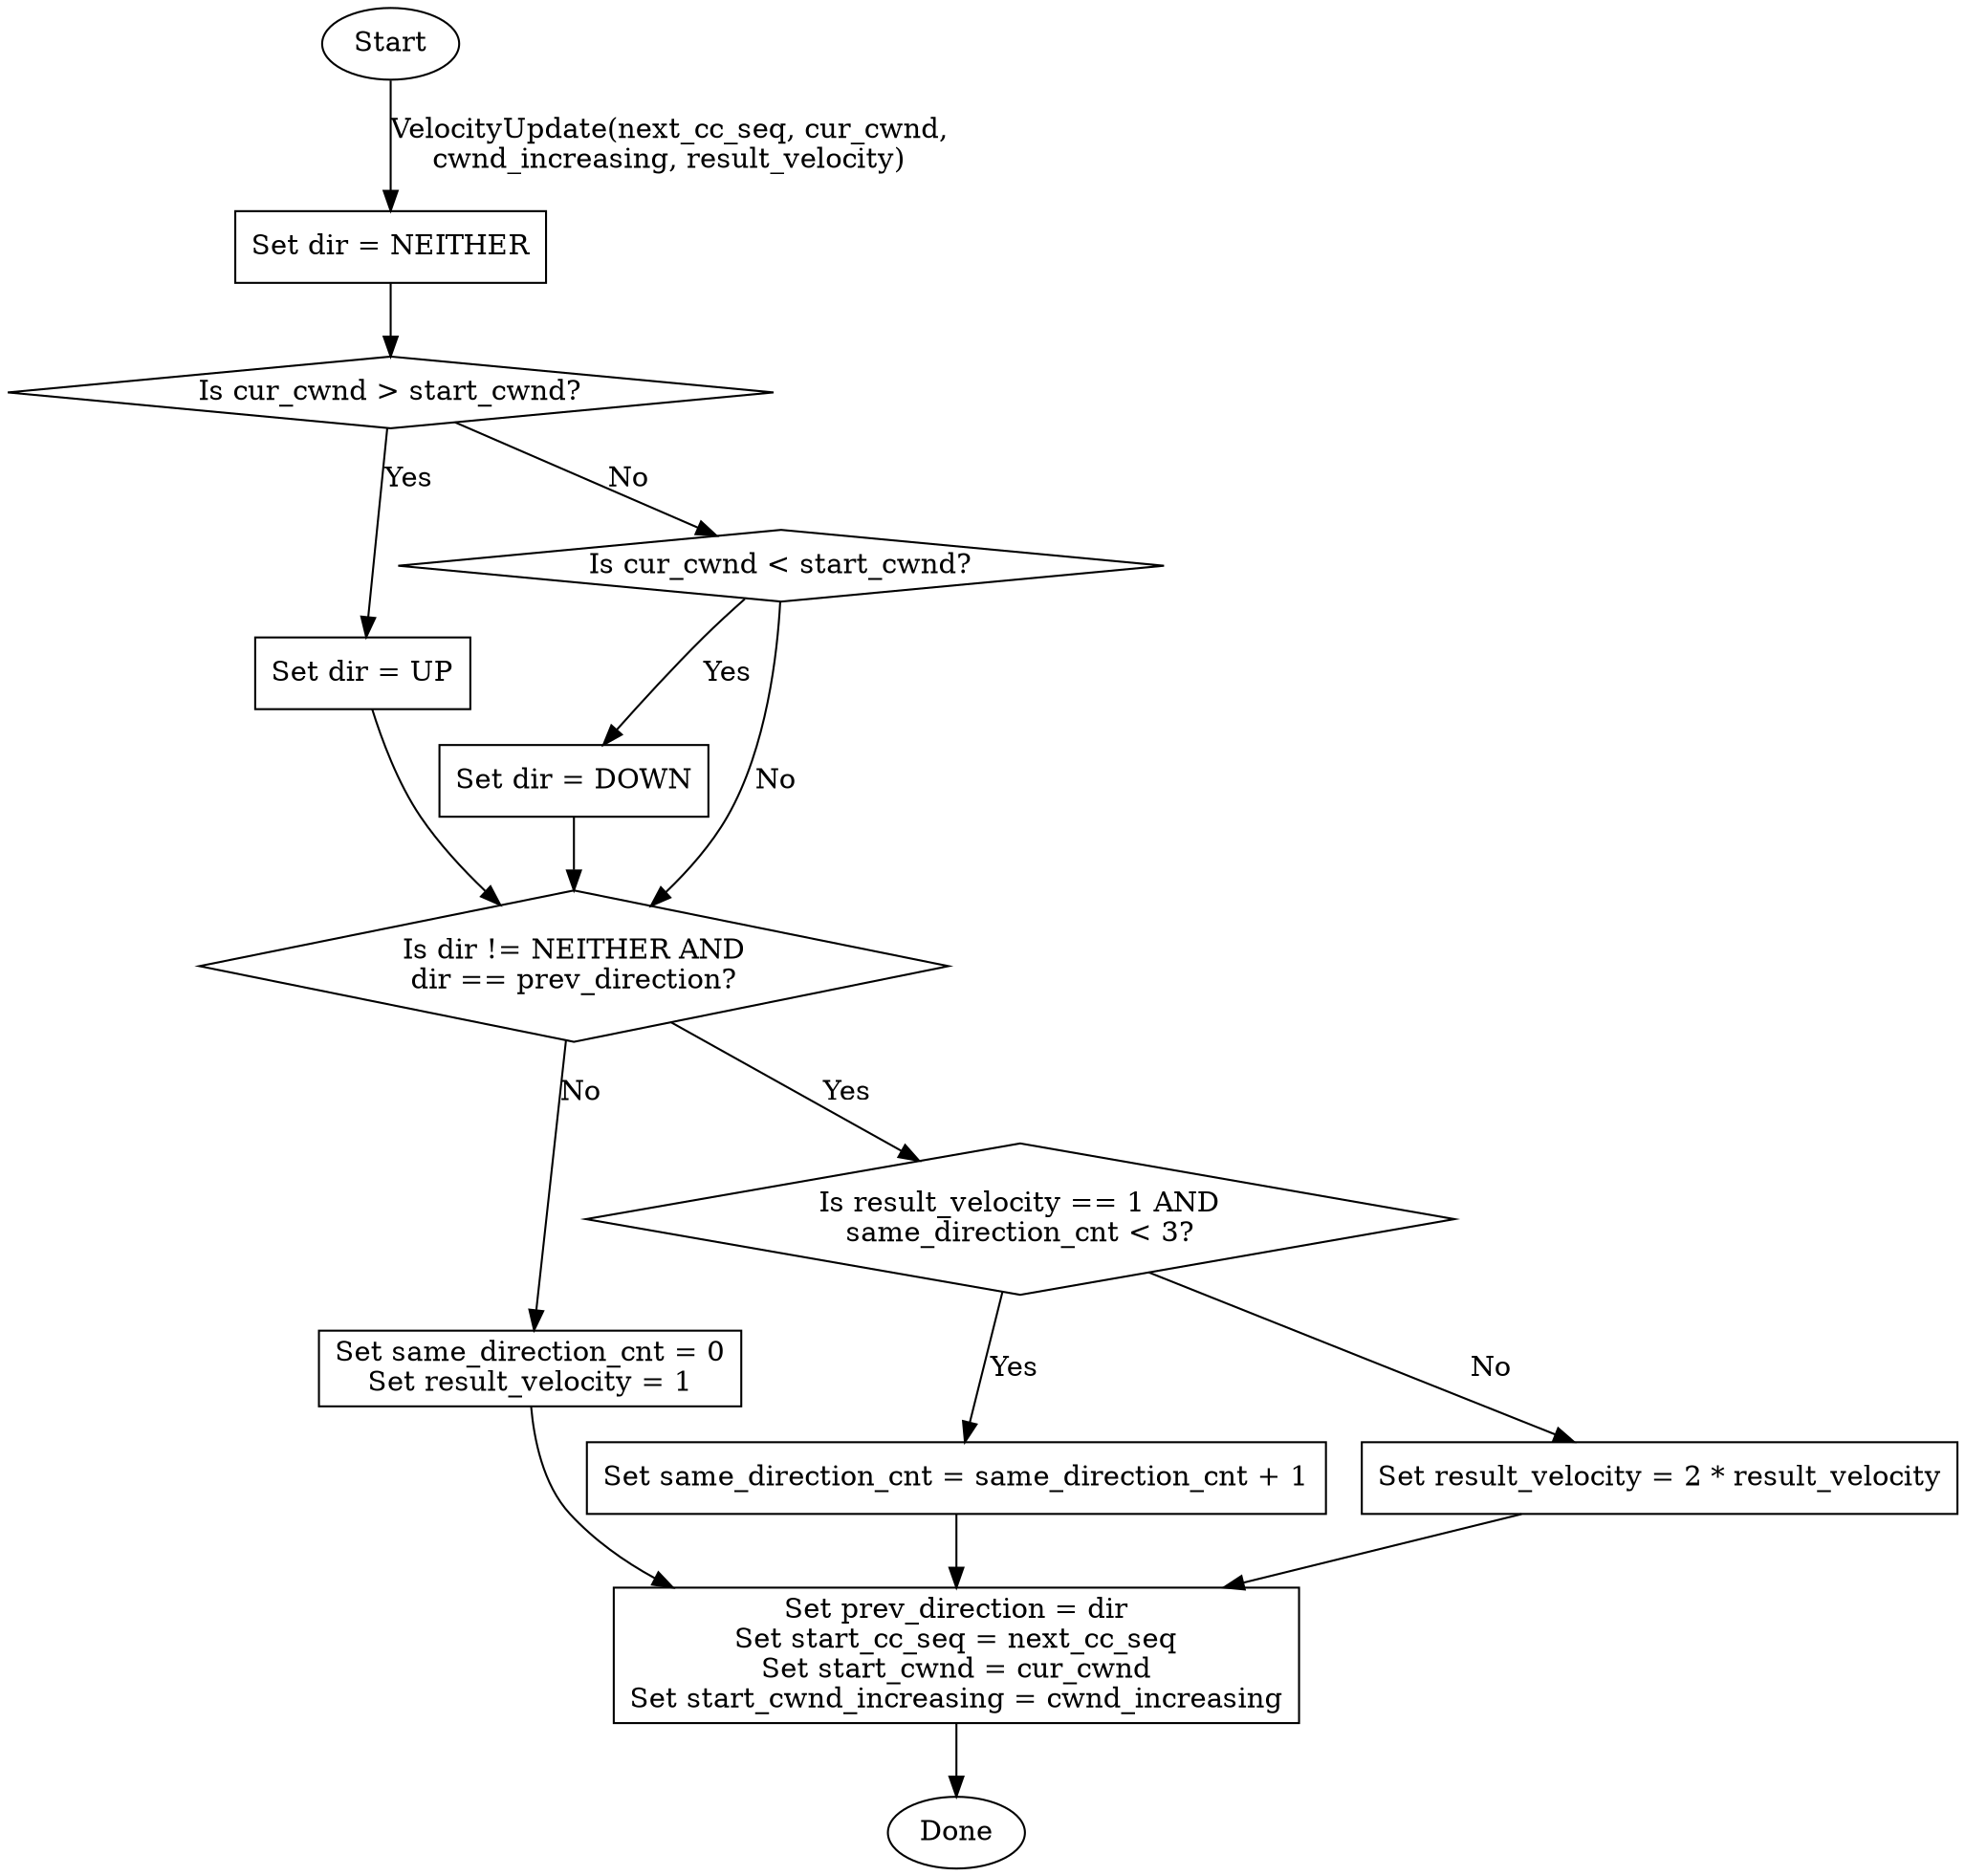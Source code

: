 digraph sliq_copa3_velocityupdate {
    strt [ shape = ellipse, label = "Start" ];
    done [ shape = ellipse, label = "Done" ];
    blk1 [ shape = box,     label = "Set dir = NEITHER" ];
    blk2 [ shape = box,     label = "Set dir = UP" ];
    blk3 [ shape = box,     label = "Set dir = DOWN" ];
    blk4 [ shape = box,     label = "Set same_direction_cnt = same_direction_cnt + 1" ];
    blk5 [ shape = box,     label = "Set result_velocity = 2 * result_velocity" ];
    blk6 [ shape = box,     label = "Set same_direction_cnt = 0\nSet result_velocity = 1" ];
    blk7 [ shape = box,     label = "Set prev_direction = dir\nSet start_cc_seq = next_cc_seq\nSet start_cwnd = cur_cwnd\nSet start_cwnd_increasing = cwnd_increasing" ];
    dsc1 [ shape = diamond, label = "Is cur_cwnd > start_cwnd?" ];
    dsc2 [ shape = diamond, label = "Is cur_cwnd < start_cwnd?" ];
    dsc3 [ shape = diamond, label = "Is dir != NEITHER AND\ndir == prev_direction?" ];
    dsc4 [ shape = diamond, label = "Is result_velocity == 1 AND\nsame_direction_cnt < 3?" ];

    strt -> blk1 [ label = "VelocityUpdate(next_cc_seq, cur_cwnd,\ncwnd_increasing, result_velocity)" ];
    blk1 -> dsc1;
    dsc1 -> blk2 [ label = "Yes" ];
    dsc1 -> dsc2 [ label = "No" ];
    blk2 -> dsc3;
    dsc2 -> blk3 [ label = "Yes" ];
    dsc2 -> dsc3 [ label = "No" ];
    blk3 -> dsc3;
    dsc3 -> dsc4 [ label = "Yes" ];
    dsc3 -> blk6 [ label = "No" ];
    dsc4 -> blk4 [ label = "Yes" ];
    dsc4 -> blk5 [ label = "No" ];
    blk4 -> blk7;
    blk5 -> blk7;
    blk6 -> blk7;
    blk7 -> done;
}
